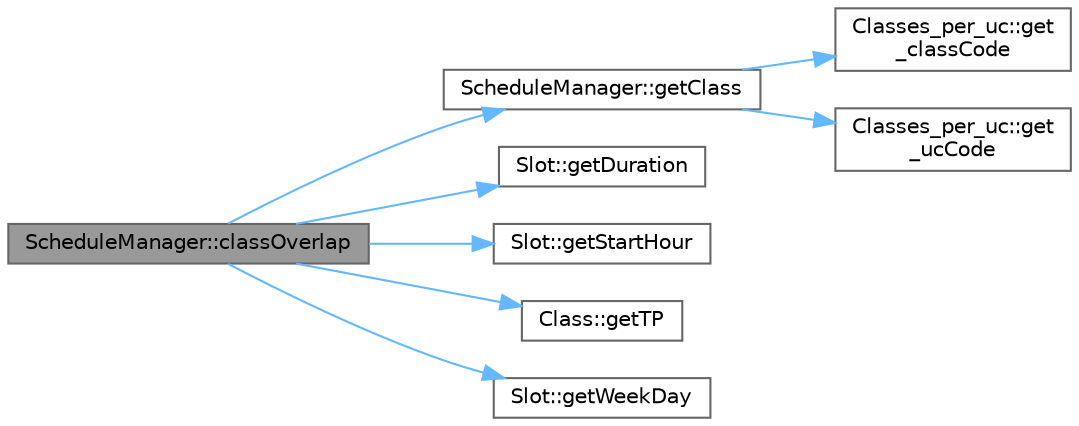 digraph "ScheduleManager::classOverlap"
{
 // LATEX_PDF_SIZE
  bgcolor="transparent";
  edge [fontname=Helvetica,fontsize=10,labelfontname=Helvetica,labelfontsize=10];
  node [fontname=Helvetica,fontsize=10,shape=box,height=0.2,width=0.4];
  rankdir="LR";
  Node1 [label="ScheduleManager::classOverlap",height=0.2,width=0.4,color="gray40", fillcolor="grey60", style="filled", fontcolor="black",tooltip="Complexity = O(1)"];
  Node1 -> Node2 [color="steelblue1",style="solid"];
  Node2 [label="ScheduleManager::getClass",height=0.2,width=0.4,color="grey40", fillcolor="white", style="filled",URL="$class_schedule_manager.html#af086538733e4b420293d38a300286dbd",tooltip="get a class in the list of all classes per uc, complexity O(n)"];
  Node2 -> Node3 [color="steelblue1",style="solid"];
  Node3 [label="Classes_per_uc::get\l_classCode",height=0.2,width=0.4,color="grey40", fillcolor="white", style="filled",URL="$class_classes__per__uc.html#af2d2caaac1992545c5cc9cdd25931ff1",tooltip="gets the Class Code, complexity O(1)"];
  Node2 -> Node4 [color="steelblue1",style="solid"];
  Node4 [label="Classes_per_uc::get\l_ucCode",height=0.2,width=0.4,color="grey40", fillcolor="white", style="filled",URL="$class_classes__per__uc.html#ad7dc285639f33fad9796309cb686eb16",tooltip="gets the Uc Code, complexity O(1)"];
  Node1 -> Node5 [color="steelblue1",style="solid"];
  Node5 [label="Slot::getDuration",height=0.2,width=0.4,color="grey40", fillcolor="white", style="filled",URL="$class_slot.html#aea64173d5b077e41c975abe1f682ec12",tooltip="gets the duration of a class, complexity O(1)"];
  Node1 -> Node6 [color="steelblue1",style="solid"];
  Node6 [label="Slot::getStartHour",height=0.2,width=0.4,color="grey40", fillcolor="white", style="filled",URL="$class_slot.html#a004b0ad47c5b9736857c09a9c5affa15",tooltip="gets the start hour of a class, complexity O(1)"];
  Node1 -> Node7 [color="steelblue1",style="solid"];
  Node7 [label="Class::getTP",height=0.2,width=0.4,color="grey40", fillcolor="white", style="filled",URL="$class_class.html#a3974406ebc8252c103188a6b44fc46d1",tooltip="a Class only has one TP class per week, and this function gets it, complexity O(2) = O(1)"];
  Node1 -> Node8 [color="steelblue1",style="solid"];
  Node8 [label="Slot::getWeekDay",height=0.2,width=0.4,color="grey40", fillcolor="white", style="filled",URL="$class_slot.html#a84e9b353811b044a43fbe8a0b5adb7ed",tooltip="gets the weekday of a class, complexity O(1)"];
}
